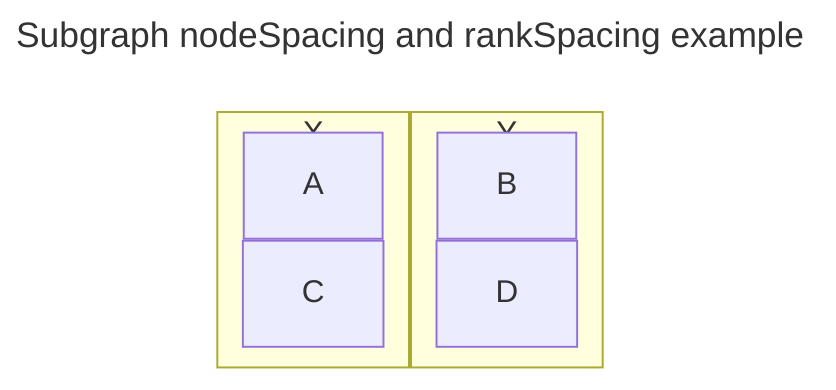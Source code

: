---
title: Subgraph nodeSpacing and rankSpacing example
config:
  flowchart:
    nodeSpacing: 1
    rankSpacing: 1
---

flowchart LR

X --> Y

subgraph X
  direction LR
  A
  C
end

subgraph Y
  direction LR
  B
  D
end